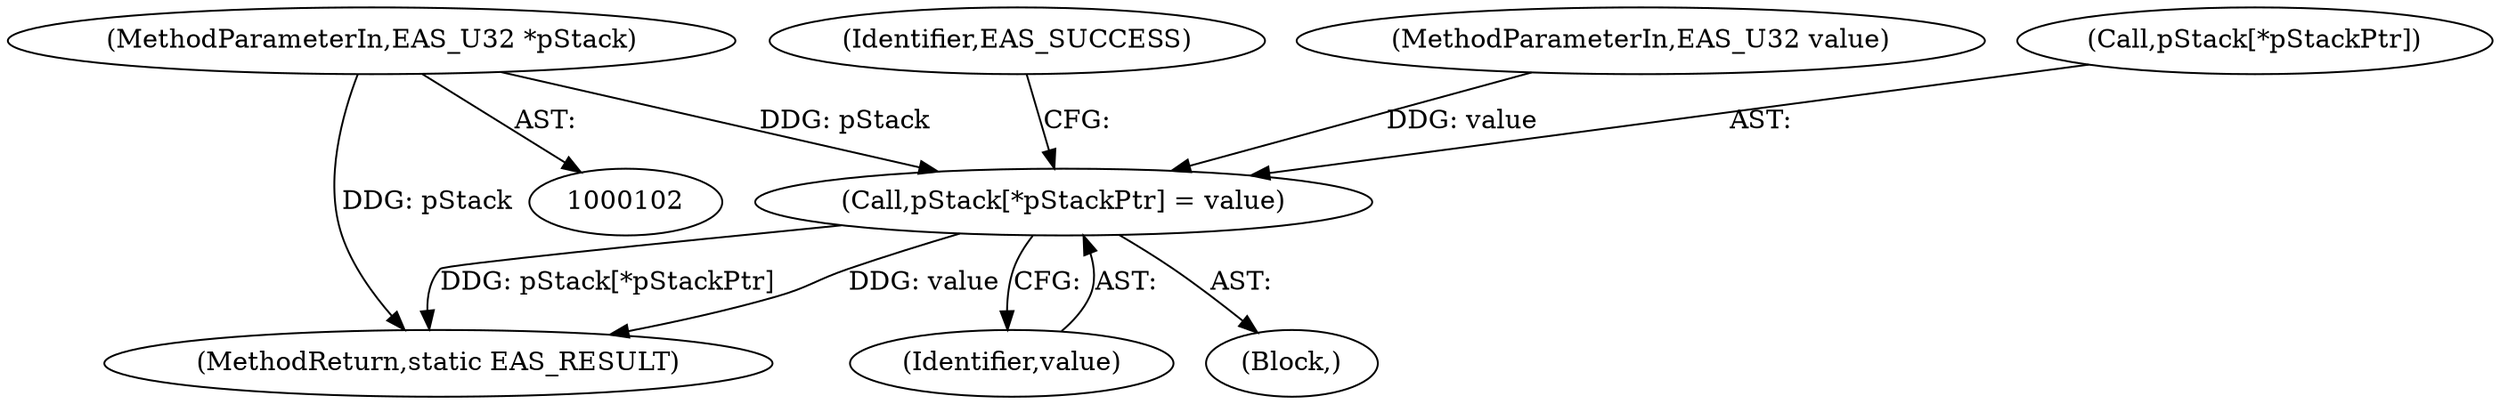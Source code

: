 digraph "0_Android_56d153259cc3e16a6a0014199a2317dde333c978@pointer" {
"1000103" [label="(MethodParameterIn,EAS_U32 *pStack)"];
"1000131" [label="(Call,pStack[*pStackPtr] = value)"];
"1000106" [label="(Block,)"];
"1000138" [label="(Identifier,EAS_SUCCESS)"];
"1000105" [label="(MethodParameterIn,EAS_U32 value)"];
"1000139" [label="(MethodReturn,static EAS_RESULT)"];
"1000131" [label="(Call,pStack[*pStackPtr] = value)"];
"1000132" [label="(Call,pStack[*pStackPtr])"];
"1000136" [label="(Identifier,value)"];
"1000103" [label="(MethodParameterIn,EAS_U32 *pStack)"];
"1000103" -> "1000102"  [label="AST: "];
"1000103" -> "1000139"  [label="DDG: pStack"];
"1000103" -> "1000131"  [label="DDG: pStack"];
"1000131" -> "1000106"  [label="AST: "];
"1000131" -> "1000136"  [label="CFG: "];
"1000132" -> "1000131"  [label="AST: "];
"1000136" -> "1000131"  [label="AST: "];
"1000138" -> "1000131"  [label="CFG: "];
"1000131" -> "1000139"  [label="DDG: pStack[*pStackPtr]"];
"1000131" -> "1000139"  [label="DDG: value"];
"1000105" -> "1000131"  [label="DDG: value"];
}
